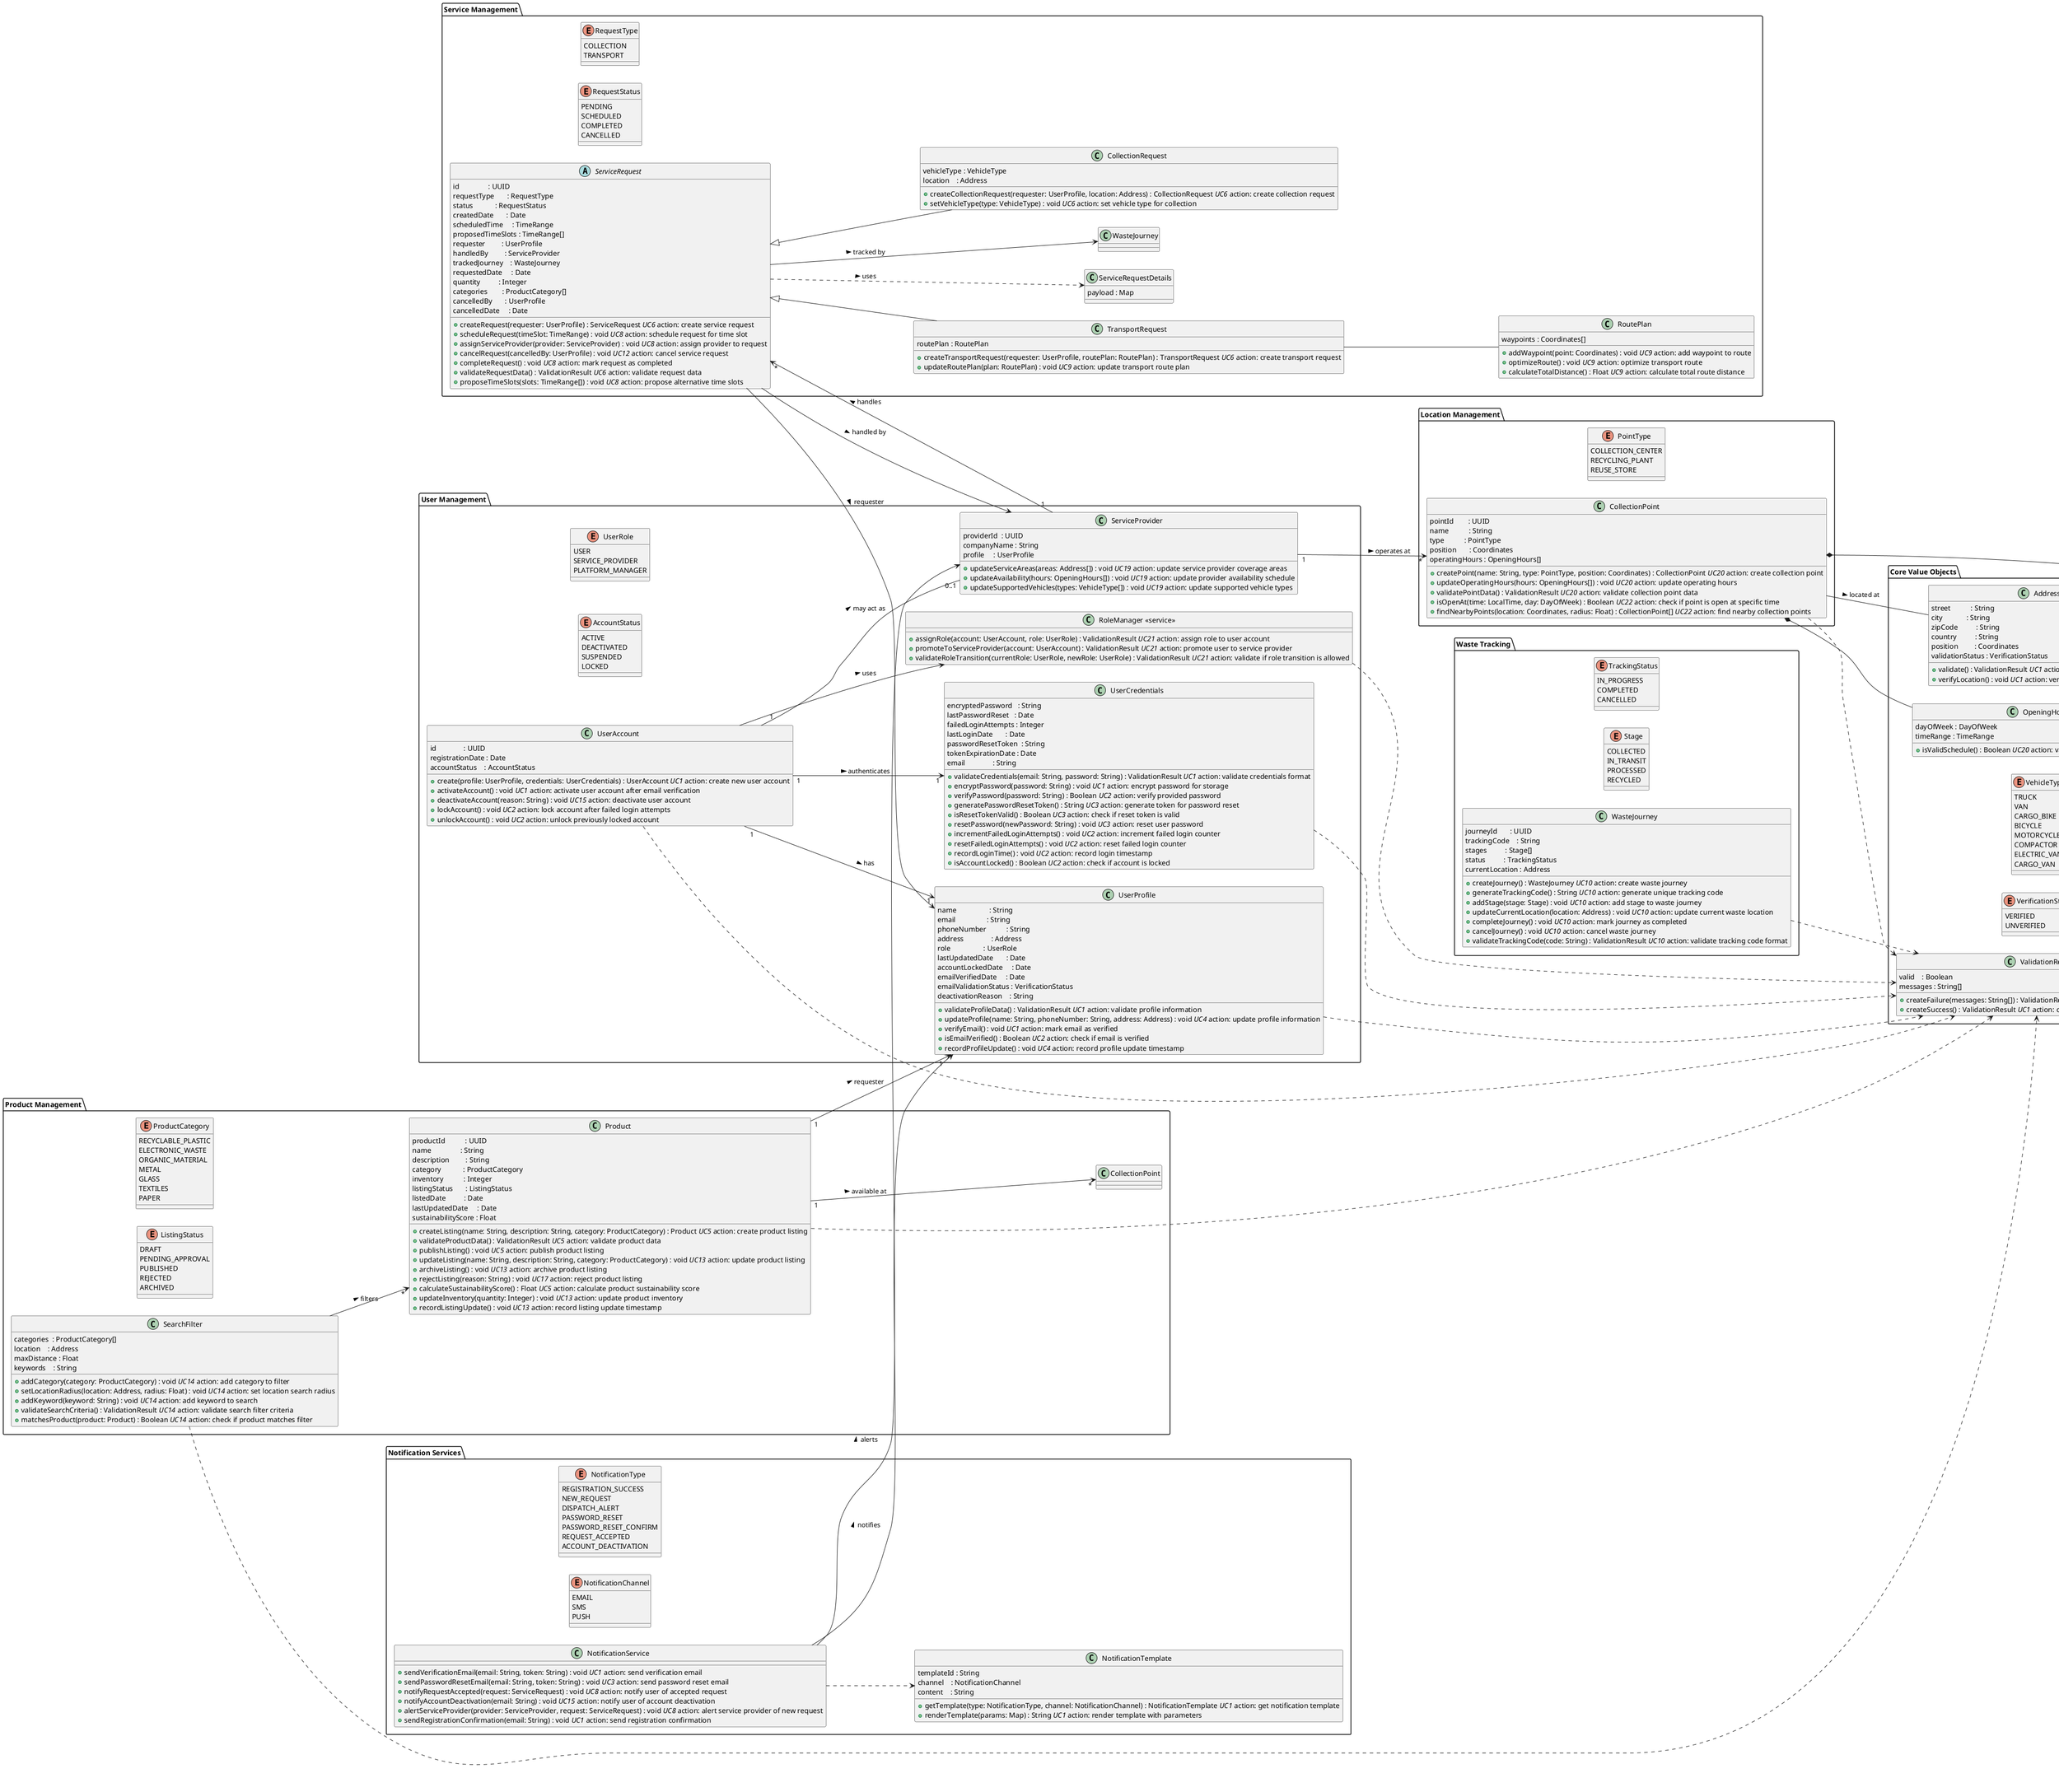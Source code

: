 @startuml
left to right direction
' ──────────────────────────────────────────────
'  CORE VALUE OBJECTS
' ──────────────────────────────────────────────
package "Core Value Objects" {
enum VerificationStatus {
VERIFIED
UNVERIFIED
}
enum VehicleType {
TRUCK
VAN
CARGO_BIKE
BICYCLE
MOTORCYCLE
COMPACTOR
ELECTRIC_VAN
CARGO_VAN
}
enum DayOfWeek {
MON
TUE
WED
THU
FRI
SAT
SUN
}
class ValidationResult {
valid    : Boolean
messages : String[]
+ createFailure(messages: String[]) : ValidationResult //UC1 //action: create failure result
+ createSuccess() : ValidationResult //UC1 //action: create success result
}
class Coordinates {
latitude  : Float
longitude : Float
+ calculateDistance(other: Coordinates) : Float //UC14 //action: calculate distance between coordinates
}
class Address {
street           : String
city             : String
zipCode          : String
country          : String
position         : Coordinates
validationStatus : VerificationStatus
+ validate() : ValidationResult //UC1 //action: validate address format
+ verifyLocation() : void //UC1 //action: verify address location exists
}
class TimeRange {
start : LocalTime
end   : LocalTime
+ overlaps(other: TimeRange) : Boolean //UC19 //action: check if time ranges overlap
+ isValid() : Boolean //UC20 //action: validate time range
}
class OpeningHours {
dayOfWeek : DayOfWeek
timeRange : TimeRange
+ isValidSchedule() : Boolean //UC20 //action: validate opening hours schedule
}
Address *-- Coordinates
OpeningHours -- TimeRange
}
' ──────────────────────────────────────────────
'  USER MANAGEMENT
' ──────────────────────────────────────────────
package "User Management" {
enum UserRole {
USER
SERVICE_PROVIDER
PLATFORM_MANAGER
}
enum AccountStatus {
ACTIVE
DEACTIVATED
SUSPENDED
LOCKED
}
class UserAccount {
id               : UUID
registrationDate : Date
accountStatus    : AccountStatus
+ create(profile: UserProfile, credentials: UserCredentials) : UserAccount //UC1 //action: create new user account
+ activateAccount() : void //UC1 //action: activate user account after email verification
+ deactivateAccount(reason: String) : void //UC15 //action: deactivate user account
+ lockAccount() : void //UC2 //action: lock account after failed login attempts
+ unlockAccount() : void //UC2 //action: unlock previously locked account
}
class UserProfile {
name                  : String
email                 : String
phoneNumber           : String
address               : Address
role                  : UserRole
lastUpdatedDate       : Date
accountLockedDate     : Date
emailVerifiedDate     : Date
emailValidationStatus : VerificationStatus
deactivationReason    : String
+ validateProfileData() : ValidationResult //UC1 //action: validate profile information
+ updateProfile(name: String, phoneNumber: String, address: Address) : void //UC4 //action: update profile information
+ verifyEmail() : void //UC1 //action: mark email as verified
+ isEmailVerified() : Boolean //UC2 //action: check if email is verified
+ recordProfileUpdate() : void //UC4 //action: record profile update timestamp
}
class UserCredentials {
encryptedPassword   : String
lastPasswordReset   : Date
failedLoginAttempts : Integer
lastLoginDate       : Date
passwordResetToken  : String
tokenExpirationDate : Date
email               : String
+ validateCredentials(email: String, password: String) : ValidationResult //UC1 //action: validate credentials format
+ encryptPassword(password: String) : void //UC1 //action: encrypt password for storage
+ verifyPassword(password: String) : Boolean //UC2 //action: verify provided password
+ generatePasswordResetToken() : String //UC3 //action: generate token for password reset
+ isResetTokenValid() : Boolean //UC3 //action: check if reset token is valid
+ resetPassword(newPassword: String) : void //UC3 //action: reset user password
+ incrementFailedLoginAttempts() : void //UC2 //action: increment failed login counter
+ resetFailedLoginAttempts() : void //UC2 //action: reset failed login counter
+ recordLoginTime() : void //UC2 //action: record login timestamp
+ isAccountLocked() : Boolean //UC2 //action: check if account is locked
}
class ServiceProvider {
providerId  : UUID
companyName : String
profile     : UserProfile
+ updateServiceAreas(areas: Address[]) : void //UC19 //action: update service provider coverage areas
+ updateAvailability(hours: OpeningHours[]) : void //UC19 //action: update provider availability schedule
+ updateSupportedVehicles(types: VehicleType[]) : void //UC19 //action: update supported vehicle types
}
class "RoleManager <<service>>" as RoleManager {
+ assignRole(account: UserAccount, role: UserRole) : ValidationResult //UC21 //action: assign role to user account
+ promoteToServiceProvider(account: UserAccount) : ValidationResult //UC21 //action: promote user to service provider
+ validateRoleTransition(currentRole: UserRole, newRole: UserRole) : ValidationResult //UC21 //action: validate if role transition is allowed
}
UserAccount ..> ValidationResult
UserProfile ..> ValidationResult
UserCredentials ..> ValidationResult
RoleManager ..> ValidationResult
UserAccount "1" --> "1" UserProfile : has >
UserAccount "1" --> "1" UserCredentials : authenticates >
UserAccount --> RoleManager : uses >
UserAccount "1" -- "0..1" ServiceProvider : may act as >
}
' ──────────────────────────────────────────────
'  SERVICE MANAGEMENT
' ──────────────────────────────────────────────
package "Service Management" {
enum RequestType {
COLLECTION
TRANSPORT
}
enum RequestStatus {
PENDING
SCHEDULED
COMPLETED
CANCELLED
}
abstract class ServiceRequest {
id                : UUID
requestType       : RequestType
status            : RequestStatus
createdDate       : Date
scheduledTime     : TimeRange
proposedTimeSlots : TimeRange[]
requester         : UserProfile
handledBy         : ServiceProvider
trackedJourney    : WasteJourney
requestedDate     : Date
quantity          : Integer
categories        : ProductCategory[]
cancelledBy       : UserProfile
cancelledDate     : Date
+ createRequest(requester: UserProfile) : ServiceRequest //UC6 //action: create service request
+ scheduleRequest(timeSlot: TimeRange) : void //UC8 //action: schedule request for time slot
+ assignServiceProvider(provider: ServiceProvider) : void //UC8 //action: assign provider to request
+ cancelRequest(cancelledBy: UserProfile) : void //UC12 //action: cancel service request
+ completeRequest() : void //UC8 //action: mark request as completed
+ validateRequestData() : ValidationResult //UC6 //action: validate request data
+ proposeTimeSlots(slots: TimeRange[]) : void //UC8 //action: propose alternative time slots
}
class CollectionRequest extends ServiceRequest {
vehicleType : VehicleType
location    : Address
+ createCollectionRequest(requester: UserProfile, location: Address) : CollectionRequest //UC6 //action: create collection request
+ setVehicleType(type: VehicleType) : void //UC6 //action: set vehicle type for collection
}
class TransportRequest extends ServiceRequest {
routePlan : RoutePlan
+ createTransportRequest(requester: UserProfile, routePlan: RoutePlan) : TransportRequest //UC6 //action: create transport request
+ updateRoutePlan(plan: RoutePlan) : void //UC9 //action: update transport route plan
}
class ServiceRequestDetails {
payload : Map
}
ServiceRequest ..> ServiceRequestDetails : uses >
class RoutePlan {
waypoints : Coordinates[]
+ addWaypoint(point: Coordinates) : void //UC9 //action: add waypoint to route
+ optimizeRoute() : void //UC9 //action: optimize transport route
+ calculateTotalDistance() : Float //UC9 //action: calculate total route distance
}
ServiceProvider "1" --> "*" ServiceRequest : handles >
TransportRequest -- RoutePlan
ServiceRequest --> WasteJourney : tracked by >
ServiceRequest --> UserProfile : requester >
ServiceRequest --> ServiceProvider : handled by >
}
' ──────────────────────────────────────────────
'  WASTE TRACKING
' ──────────────────────────────────────────────
package "Waste Tracking" {
enum TrackingStatus {
IN_PROGRESS
COMPLETED
CANCELLED
}
enum Stage {
COLLECTED
IN_TRANSIT
PROCESSED
RECYCLED
}
class WasteJourney {
journeyId       : UUID
trackingCode    : String
stages          : Stage[]
status          : TrackingStatus
currentLocation : Address
+ createJourney() : WasteJourney //UC10 //action: create waste journey
+ generateTrackingCode() : String //UC10 //action: generate unique tracking code
+ addStage(stage: Stage) : void //UC10 //action: add stage to waste journey
+ updateCurrentLocation(location: Address) : void //UC10 //action: update current waste location
+ completeJourney() : void //UC10 //action: mark journey as completed
+ cancelJourney() : void //UC10 //action: cancel waste journey
+ validateTrackingCode(code: String) : ValidationResult //UC10 //action: validate tracking code format
}
WasteJourney ..> ValidationResult
}
' ──────────────────────────────────────────────
'  PRODUCT MANAGEMENT
' ──────────────────────────────────────────────
package "Product Management" {
enum ProductCategory {
RECYCLABLE_PLASTIC
ELECTRONIC_WASTE
ORGANIC_MATERIAL
METAL
GLASS
TEXTILES
PAPER
}
enum ListingStatus {
DRAFT
PENDING_APPROVAL
PUBLISHED
REJECTED
ARCHIVED
}
class Product {
productId           : UUID
name                : String
description         : String
category            : ProductCategory
inventory           : Integer
listingStatus       : ListingStatus
listedDate          : Date
lastUpdatedDate     : Date
sustainabilityScore : Float
+ createListing(name: String, description: String, category: ProductCategory) : Product //UC5 //action: create product listing
+ validateProductData() : ValidationResult //UC5 //action: validate product data
+ publishListing() : void //UC5 //action: publish product listing
+ updateListing(name: String, description: String, category: ProductCategory) : void //UC13 //action: update product listing
+ archiveListing() : void //UC13 //action: archive product listing
+ rejectListing(reason: String) : void //UC17 //action: reject product listing
+ calculateSustainabilityScore() : Float //UC5 //action: calculate product sustainability score
+ updateInventory(quantity: Integer) : void //UC13 //action: update product inventory
+ recordListingUpdate() : void //UC13 //action: record listing update timestamp
}
class SearchFilter {
categories  : ProductCategory[]
location    : Address
maxDistance : Float
keywords    : String
+ addCategory(category: ProductCategory) : void //UC14 //action: add category to filter
+ setLocationRadius(location: Address, radius: Float) : void //UC14 //action: set location search radius
+ addKeyword(keyword: String) : void //UC14 //action: add keyword to search
+ validateSearchCriteria() : ValidationResult //UC14 //action: validate search filter criteria
+ matchesProduct(product: Product) : Boolean //UC14 //action: check if product matches filter
}
Product ..> ValidationResult
SearchFilter ..> ValidationResult
Product "1" --> "*" CollectionPoint : available at >
Product "1" --> "1" UserProfile      : requester >
SearchFilter --> "*" Product            : filters >
}
' ──────────────────────────────────────────────
'  LOCATION MANAGEMENT
' ──────────────────────────────────────────────
package "Location Management" {
enum PointType {
COLLECTION_CENTER
RECYCLING_PLANT
REUSE_STORE
}
class CollectionPoint {
pointId        : UUID
name           : String
type           : PointType
position       : Coordinates
operatingHours : OpeningHours[]
+ createPoint(name: String, type: PointType, position: Coordinates) : CollectionPoint //UC20 //action: create collection point
+ updateOperatingHours(hours: OpeningHours[]) : void //UC20 //action: update operating hours
+ validatePointData() : ValidationResult //UC20 //action: validate collection point data
+ isOpenAt(time: LocalTime, day: DayOfWeek) : Boolean //UC22 //action: check if point is open at specific time
+ findNearbyPoints(location: Coordinates, radius: Float) : CollectionPoint[] //UC22 //action: find nearby collection points
}
CollectionPoint ..> ValidationResult
CollectionPoint *-- Coordinates
CollectionPoint *-- OpeningHours
CollectionPoint -- Address : located at >
ServiceProvider "1" --> "*" CollectionPoint : operates at >
}
' ──────────────────────────────────────────────
'  NOTIFICATION SERVICES
' ──────────────────────────────────────────────
package "Notification Services" {
enum NotificationType {
REGISTRATION_SUCCESS
NEW_REQUEST
DISPATCH_ALERT
PASSWORD_RESET
PASSWORD_RESET_CONFIRM
REQUEST_ACCEPTED
ACCOUNT_DEACTIVATION
}
enum NotificationChannel{
EMAIL
SMS
PUSH
}
class NotificationTemplate {
templateId : String
channel    : NotificationChannel
content    : String
+ getTemplate(type: NotificationType, channel: NotificationChannel) : NotificationTemplate //UC1 //action: get notification template
+ renderTemplate(params: Map) : String //UC1 //action: render template with parameters
}
class NotificationService {
+ sendVerificationEmail(email: String, token: String) : void //UC1 //action: send verification email
+ sendPasswordResetEmail(email: String, token: String) : void //UC3 //action: send password reset email
+ notifyRequestAccepted(request: ServiceRequest) : void //UC8 //action: notify user of accepted request
+ notifyAccountDeactivation(email: String) : void //UC15 //action: notify user of account deactivation
+ alertServiceProvider(provider: ServiceProvider, request: ServiceRequest) : void //UC8 //action: alert service provider of new request
+ sendRegistrationConfirmation(email: String) : void //UC1 //action: send registration confirmation
}
NotificationService ..> NotificationTemplate
NotificationService --> UserProfile     : notifies >
NotificationService --> ServiceProvider : alerts >
}
@enduml